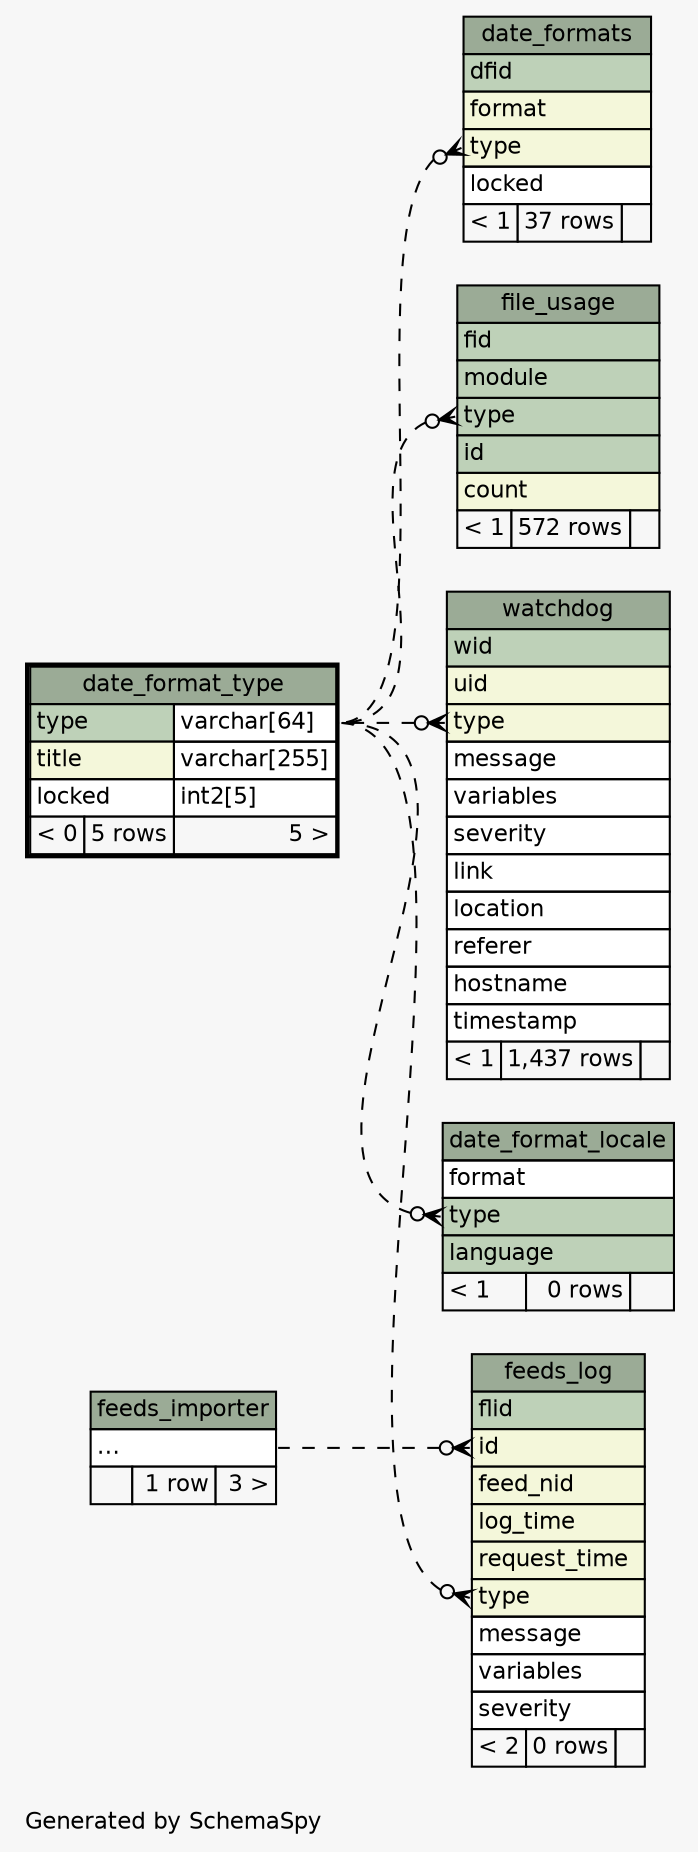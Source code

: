 // dot 2.30.1 on Mac OS X 10.8.3
// SchemaSpy rev 590
digraph "impliedTwoDegreesRelationshipsDiagram" {
  graph [
    rankdir="RL"
    bgcolor="#f7f7f7"
    label="\nGenerated by SchemaSpy"
    labeljust="l"
    nodesep="0.18"
    ranksep="0.46"
    fontname="Helvetica"
    fontsize="11"
  ];
  node [
    fontname="Helvetica"
    fontsize="11"
    shape="plaintext"
  ];
  edge [
    arrowsize="0.8"
  ];
  "date_format_locale":"type":w -> "date_format_type":"type.type":e [arrowhead=none dir=back arrowtail=crowodot style=dashed];
  "date_formats":"type":w -> "date_format_type":"type.type":e [arrowhead=none dir=back arrowtail=crowodot style=dashed];
  "feeds_log":"id":w -> "feeds_importer":"elipses":e [arrowhead=none dir=back arrowtail=crowodot style=dashed];
  "feeds_log":"type":w -> "date_format_type":"type.type":e [arrowhead=none dir=back arrowtail=crowodot style=dashed];
  "file_usage":"type":w -> "date_format_type":"type.type":e [arrowhead=none dir=back arrowtail=crowodot style=dashed];
  "watchdog":"type":w -> "date_format_type":"type.type":e [arrowhead=none dir=back arrowtail=crowodot style=dashed];
  "date_format_locale" [
    label=<
    <TABLE BORDER="0" CELLBORDER="1" CELLSPACING="0" BGCOLOR="#ffffff">
      <TR><TD COLSPAN="3" BGCOLOR="#9bab96" ALIGN="CENTER">date_format_locale</TD></TR>
      <TR><TD PORT="format" COLSPAN="3" ALIGN="LEFT">format</TD></TR>
      <TR><TD PORT="type" COLSPAN="3" BGCOLOR="#bed1b8" ALIGN="LEFT">type</TD></TR>
      <TR><TD PORT="language" COLSPAN="3" BGCOLOR="#bed1b8" ALIGN="LEFT">language</TD></TR>
      <TR><TD ALIGN="LEFT" BGCOLOR="#f7f7f7">&lt; 1</TD><TD ALIGN="RIGHT" BGCOLOR="#f7f7f7">0 rows</TD><TD ALIGN="RIGHT" BGCOLOR="#f7f7f7">  </TD></TR>
    </TABLE>>
    URL="date_format_locale.html"
    tooltip="date_format_locale"
  ];
  "date_format_type" [
    label=<
    <TABLE BORDER="2" CELLBORDER="1" CELLSPACING="0" BGCOLOR="#ffffff">
      <TR><TD COLSPAN="3" BGCOLOR="#9bab96" ALIGN="CENTER">date_format_type</TD></TR>
      <TR><TD PORT="type" COLSPAN="2" BGCOLOR="#bed1b8" ALIGN="LEFT">type</TD><TD PORT="type.type" ALIGN="LEFT">varchar[64]</TD></TR>
      <TR><TD PORT="title" COLSPAN="2" BGCOLOR="#f4f7da" ALIGN="LEFT">title</TD><TD PORT="title.type" ALIGN="LEFT">varchar[255]</TD></TR>
      <TR><TD PORT="locked" COLSPAN="2" ALIGN="LEFT">locked</TD><TD PORT="locked.type" ALIGN="LEFT">int2[5]</TD></TR>
      <TR><TD ALIGN="LEFT" BGCOLOR="#f7f7f7">&lt; 0</TD><TD ALIGN="RIGHT" BGCOLOR="#f7f7f7">5 rows</TD><TD ALIGN="RIGHT" BGCOLOR="#f7f7f7">5 &gt;</TD></TR>
    </TABLE>>
    URL="date_format_type.html"
    tooltip="date_format_type"
  ];
  "date_formats" [
    label=<
    <TABLE BORDER="0" CELLBORDER="1" CELLSPACING="0" BGCOLOR="#ffffff">
      <TR><TD COLSPAN="3" BGCOLOR="#9bab96" ALIGN="CENTER">date_formats</TD></TR>
      <TR><TD PORT="dfid" COLSPAN="3" BGCOLOR="#bed1b8" ALIGN="LEFT">dfid</TD></TR>
      <TR><TD PORT="format" COLSPAN="3" BGCOLOR="#f4f7da" ALIGN="LEFT">format</TD></TR>
      <TR><TD PORT="type" COLSPAN="3" BGCOLOR="#f4f7da" ALIGN="LEFT">type</TD></TR>
      <TR><TD PORT="locked" COLSPAN="3" ALIGN="LEFT">locked</TD></TR>
      <TR><TD ALIGN="LEFT" BGCOLOR="#f7f7f7">&lt; 1</TD><TD ALIGN="RIGHT" BGCOLOR="#f7f7f7">37 rows</TD><TD ALIGN="RIGHT" BGCOLOR="#f7f7f7">  </TD></TR>
    </TABLE>>
    URL="date_formats.html"
    tooltip="date_formats"
  ];
  "feeds_importer" [
    label=<
    <TABLE BORDER="0" CELLBORDER="1" CELLSPACING="0" BGCOLOR="#ffffff">
      <TR><TD COLSPAN="3" BGCOLOR="#9bab96" ALIGN="CENTER">feeds_importer</TD></TR>
      <TR><TD PORT="elipses" COLSPAN="3" ALIGN="LEFT">...</TD></TR>
      <TR><TD ALIGN="LEFT" BGCOLOR="#f7f7f7">  </TD><TD ALIGN="RIGHT" BGCOLOR="#f7f7f7">1 row</TD><TD ALIGN="RIGHT" BGCOLOR="#f7f7f7">3 &gt;</TD></TR>
    </TABLE>>
    URL="feeds_importer.html"
    tooltip="feeds_importer"
  ];
  "feeds_log" [
    label=<
    <TABLE BORDER="0" CELLBORDER="1" CELLSPACING="0" BGCOLOR="#ffffff">
      <TR><TD COLSPAN="3" BGCOLOR="#9bab96" ALIGN="CENTER">feeds_log</TD></TR>
      <TR><TD PORT="flid" COLSPAN="3" BGCOLOR="#bed1b8" ALIGN="LEFT">flid</TD></TR>
      <TR><TD PORT="id" COLSPAN="3" BGCOLOR="#f4f7da" ALIGN="LEFT">id</TD></TR>
      <TR><TD PORT="feed_nid" COLSPAN="3" BGCOLOR="#f4f7da" ALIGN="LEFT">feed_nid</TD></TR>
      <TR><TD PORT="log_time" COLSPAN="3" BGCOLOR="#f4f7da" ALIGN="LEFT">log_time</TD></TR>
      <TR><TD PORT="request_time" COLSPAN="3" BGCOLOR="#f4f7da" ALIGN="LEFT">request_time</TD></TR>
      <TR><TD PORT="type" COLSPAN="3" BGCOLOR="#f4f7da" ALIGN="LEFT">type</TD></TR>
      <TR><TD PORT="message" COLSPAN="3" ALIGN="LEFT">message</TD></TR>
      <TR><TD PORT="variables" COLSPAN="3" ALIGN="LEFT">variables</TD></TR>
      <TR><TD PORT="severity" COLSPAN="3" ALIGN="LEFT">severity</TD></TR>
      <TR><TD ALIGN="LEFT" BGCOLOR="#f7f7f7">&lt; 2</TD><TD ALIGN="RIGHT" BGCOLOR="#f7f7f7">0 rows</TD><TD ALIGN="RIGHT" BGCOLOR="#f7f7f7">  </TD></TR>
    </TABLE>>
    URL="feeds_log.html"
    tooltip="feeds_log"
  ];
  "file_usage" [
    label=<
    <TABLE BORDER="0" CELLBORDER="1" CELLSPACING="0" BGCOLOR="#ffffff">
      <TR><TD COLSPAN="3" BGCOLOR="#9bab96" ALIGN="CENTER">file_usage</TD></TR>
      <TR><TD PORT="fid" COLSPAN="3" BGCOLOR="#bed1b8" ALIGN="LEFT">fid</TD></TR>
      <TR><TD PORT="module" COLSPAN="3" BGCOLOR="#bed1b8" ALIGN="LEFT">module</TD></TR>
      <TR><TD PORT="type" COLSPAN="3" BGCOLOR="#bed1b8" ALIGN="LEFT">type</TD></TR>
      <TR><TD PORT="id" COLSPAN="3" BGCOLOR="#bed1b8" ALIGN="LEFT">id</TD></TR>
      <TR><TD PORT="count" COLSPAN="3" BGCOLOR="#f4f7da" ALIGN="LEFT">count</TD></TR>
      <TR><TD ALIGN="LEFT" BGCOLOR="#f7f7f7">&lt; 1</TD><TD ALIGN="RIGHT" BGCOLOR="#f7f7f7">572 rows</TD><TD ALIGN="RIGHT" BGCOLOR="#f7f7f7">  </TD></TR>
    </TABLE>>
    URL="file_usage.html"
    tooltip="file_usage"
  ];
  "watchdog" [
    label=<
    <TABLE BORDER="0" CELLBORDER="1" CELLSPACING="0" BGCOLOR="#ffffff">
      <TR><TD COLSPAN="3" BGCOLOR="#9bab96" ALIGN="CENTER">watchdog</TD></TR>
      <TR><TD PORT="wid" COLSPAN="3" BGCOLOR="#bed1b8" ALIGN="LEFT">wid</TD></TR>
      <TR><TD PORT="uid" COLSPAN="3" BGCOLOR="#f4f7da" ALIGN="LEFT">uid</TD></TR>
      <TR><TD PORT="type" COLSPAN="3" BGCOLOR="#f4f7da" ALIGN="LEFT">type</TD></TR>
      <TR><TD PORT="message" COLSPAN="3" ALIGN="LEFT">message</TD></TR>
      <TR><TD PORT="variables" COLSPAN="3" ALIGN="LEFT">variables</TD></TR>
      <TR><TD PORT="severity" COLSPAN="3" ALIGN="LEFT">severity</TD></TR>
      <TR><TD PORT="link" COLSPAN="3" ALIGN="LEFT">link</TD></TR>
      <TR><TD PORT="location" COLSPAN="3" ALIGN="LEFT">location</TD></TR>
      <TR><TD PORT="referer" COLSPAN="3" ALIGN="LEFT">referer</TD></TR>
      <TR><TD PORT="hostname" COLSPAN="3" ALIGN="LEFT">hostname</TD></TR>
      <TR><TD PORT="timestamp" COLSPAN="3" ALIGN="LEFT">timestamp</TD></TR>
      <TR><TD ALIGN="LEFT" BGCOLOR="#f7f7f7">&lt; 1</TD><TD ALIGN="RIGHT" BGCOLOR="#f7f7f7">1,437 rows</TD><TD ALIGN="RIGHT" BGCOLOR="#f7f7f7">  </TD></TR>
    </TABLE>>
    URL="watchdog.html"
    tooltip="watchdog"
  ];
}
